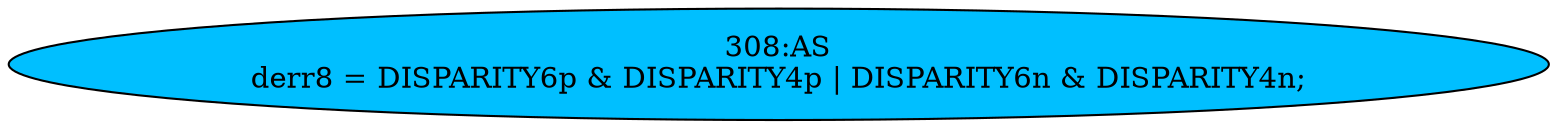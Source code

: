 strict digraph "" {
	node [label="\N"];
	"308:AS"	 [ast="<pyverilog.vparser.ast.Assign object at 0x7f14ceee9490>",
		def_var="['derr8']",
		fillcolor=deepskyblue,
		label="308:AS
derr8 = DISPARITY6p & DISPARITY4p | DISPARITY6n & DISPARITY4n;",
		statements="[]",
		style=filled,
		typ=Assign,
		use_var="['DISPARITY6p', 'DISPARITY4p', 'DISPARITY6n', 'DISPARITY4n']"];
}
